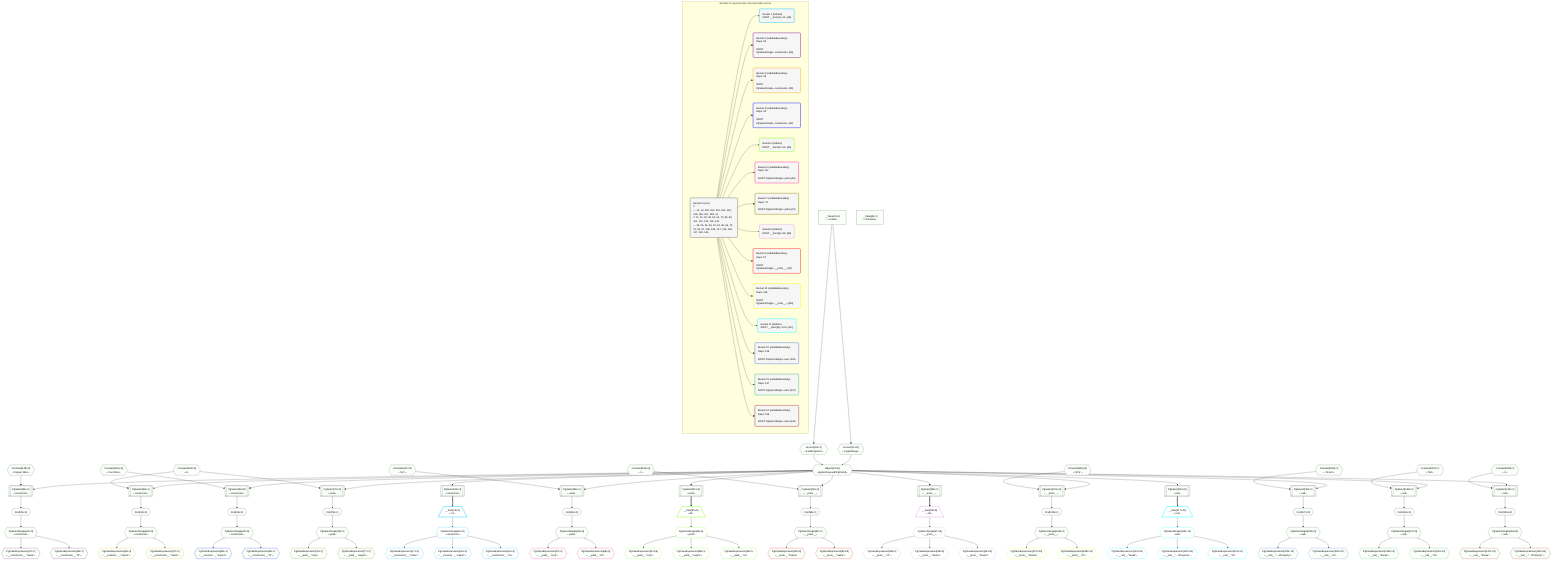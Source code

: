 %%{init: {'themeVariables': { 'fontSize': '12px'}}}%%
graph TD
    classDef path fill:#eee,stroke:#000,color:#000
    classDef plan fill:#fff,stroke-width:1px,color:#000
    classDef itemplan fill:#fff,stroke-width:2px,color:#000
    classDef unbatchedplan fill:#dff,stroke-width:1px,color:#000
    classDef sideeffectplan fill:#fcc,stroke-width:2px,color:#000
    classDef bucket fill:#f6f6f6,color:#000,stroke-width:2px,text-align:left


    %% plan dependencies
    Object14{{"Object[14∈0]<br />ᐸ{pgSettings,withPgClient}ᐳ"}}:::plan
    Access12{{"Access[12∈0]<br />ᐸ3.pgSettingsᐳ"}}:::plan
    Access13{{"Access[13∈0]<br />ᐸ3.withPgClientᐳ"}}:::plan
    Access12 & Access13 --> Object14
    PgSelect21[["PgSelect[21∈0]<br />ᐸconstructorᐳ"]]:::plan
    Constant149{{"Constant[149∈0]<br />ᐸ'Copper Wire'ᐳ"}}:::plan
    Object14 & Constant149 --> PgSelect21
    PgSelect30[["PgSelect[30∈0]<br />ᐸconstructorᐳ"]]:::plan
    Constant150{{"Constant[150∈0]<br />ᐸ2ᐳ"}}:::plan
    Object14 & Constant150 --> PgSelect30
    PgSelect39[["PgSelect[39∈0]<br />ᐸconstructorᐳ"]]:::plan
    Constant151{{"Constant[151∈0]<br />ᐸ'Iron Mine'ᐳ"}}:::plan
    Object14 & Constant151 --> PgSelect39
    PgSelect61[["PgSelect[61∈0]<br />ᐸyieldᐳ"]]:::plan
    Constant152{{"Constant[152∈0]<br />ᐸ'UK'ᐳ"}}:::plan
    Object14 & Constant152 --> PgSelect61
    PgSelect70[["PgSelect[70∈0]<br />ᐸyieldᐳ"]]:::plan
    Object14 & Constant150 --> PgSelect70
    PgSelect92[["PgSelect[92∈0]<br />ᐸ__proto__ᐳ"]]:::plan
    Constant154{{"Constant[154∈0]<br />ᐸ1ᐳ"}}:::plan
    Object14 & Constant154 --> PgSelect92
    PgSelect101[["PgSelect[101∈0]<br />ᐸ__proto__ᐳ"]]:::plan
    Constant155{{"Constant[155∈0]<br />ᐸ'VCS'ᐳ"}}:::plan
    Object14 & Constant155 --> PgSelect101
    PgSelect123[["PgSelect[123∈0]<br />ᐸnullᐳ"]]:::plan
    Constant156{{"Constant[156∈0]<br />ᐸ'10 am'ᐳ"}}:::plan
    Object14 & Constant156 --> PgSelect123
    PgSelect132[["PgSelect[132∈0]<br />ᐸnullᐳ"]]:::plan
    Constant157{{"Constant[157∈0]<br />ᐸ'flat'ᐳ"}}:::plan
    Object14 & Constant157 --> PgSelect132
    PgSelect141[["PgSelect[141∈0]<br />ᐸnullᐳ"]]:::plan
    Constant158{{"Constant[158∈0]<br />ᐸ3ᐳ"}}:::plan
    Object14 & Constant158 --> PgSelect141
    PgSelect11[["PgSelect[11∈0]<br />ᐸconstructorᐳ"]]:::plan
    Object14 --> PgSelect11
    __Value3["__Value[3∈0]<br />ᐸcontextᐳ"]:::plan
    __Value3 --> Access12
    __Value3 --> Access13
    First25{{"First[25∈0]"}}:::plan
    PgSelect21 --> First25
    PgSelectSingle26{{"PgSelectSingle[26∈0]<br />ᐸconstructorᐳ"}}:::plan
    First25 --> PgSelectSingle26
    First34{{"First[34∈0]"}}:::plan
    PgSelect30 --> First34
    PgSelectSingle35{{"PgSelectSingle[35∈0]<br />ᐸconstructorᐳ"}}:::plan
    First34 --> PgSelectSingle35
    First43{{"First[43∈0]"}}:::plan
    PgSelect39 --> First43
    PgSelectSingle44{{"PgSelectSingle[44∈0]<br />ᐸconstructorᐳ"}}:::plan
    First43 --> PgSelectSingle44
    PgSelect51[["PgSelect[51∈0]<br />ᐸyieldᐳ"]]:::plan
    Object14 --> PgSelect51
    First65{{"First[65∈0]"}}:::plan
    PgSelect61 --> First65
    PgSelectSingle66{{"PgSelectSingle[66∈0]<br />ᐸyieldᐳ"}}:::plan
    First65 --> PgSelectSingle66
    First74{{"First[74∈0]"}}:::plan
    PgSelect70 --> First74
    PgSelectSingle75{{"PgSelectSingle[75∈0]<br />ᐸyieldᐳ"}}:::plan
    First74 --> PgSelectSingle75
    PgSelect82[["PgSelect[82∈0]<br />ᐸ__proto__ᐳ"]]:::plan
    Object14 --> PgSelect82
    First96{{"First[96∈0]"}}:::plan
    PgSelect92 --> First96
    PgSelectSingle97{{"PgSelectSingle[97∈0]<br />ᐸ__proto__ᐳ"}}:::plan
    First96 --> PgSelectSingle97
    First105{{"First[105∈0]"}}:::plan
    PgSelect101 --> First105
    PgSelectSingle106{{"PgSelectSingle[106∈0]<br />ᐸ__proto__ᐳ"}}:::plan
    First105 --> PgSelectSingle106
    PgSelect113[["PgSelect[113∈0]<br />ᐸnullᐳ"]]:::plan
    Object14 --> PgSelect113
    First127{{"First[127∈0]"}}:::plan
    PgSelect123 --> First127
    PgSelectSingle128{{"PgSelectSingle[128∈0]<br />ᐸnullᐳ"}}:::plan
    First127 --> PgSelectSingle128
    First136{{"First[136∈0]"}}:::plan
    PgSelect132 --> First136
    PgSelectSingle137{{"PgSelectSingle[137∈0]<br />ᐸnullᐳ"}}:::plan
    First136 --> PgSelectSingle137
    First145{{"First[145∈0]"}}:::plan
    PgSelect141 --> First145
    PgSelectSingle146{{"PgSelectSingle[146∈0]<br />ᐸnullᐳ"}}:::plan
    First145 --> PgSelectSingle146
    __Value5["__Value[5∈0]<br />ᐸrootValueᐳ"]:::plan
    __Item15[/"__Item[15∈1]<br />ᐸ11ᐳ"\]:::itemplan
    PgSelect11 ==> __Item15
    PgSelectSingle16{{"PgSelectSingle[16∈1]<br />ᐸconstructorᐳ"}}:::plan
    __Item15 --> PgSelectSingle16
    PgClassExpression17{{"PgClassExpression[17∈1]<br />ᐸ__constructor__.”name”ᐳ"}}:::plan
    PgSelectSingle16 --> PgClassExpression17
    PgClassExpression18{{"PgClassExpression[18∈1]<br />ᐸ__construc..._.”export”ᐳ"}}:::plan
    PgSelectSingle16 --> PgClassExpression18
    PgClassExpression19{{"PgClassExpression[19∈1]<br />ᐸ__constructor__.”id”ᐳ"}}:::plan
    PgSelectSingle16 --> PgClassExpression19
    PgClassExpression27{{"PgClassExpression[27∈2]<br />ᐸ__constructor__.”name”ᐳ"}}:::plan
    PgSelectSingle26 --> PgClassExpression27
    PgClassExpression28{{"PgClassExpression[28∈2]<br />ᐸ__constructor__.”id”ᐳ"}}:::plan
    PgSelectSingle26 --> PgClassExpression28
    PgClassExpression36{{"PgClassExpression[36∈3]<br />ᐸ__construc..._.”export”ᐳ"}}:::plan
    PgSelectSingle35 --> PgClassExpression36
    PgClassExpression37{{"PgClassExpression[37∈3]<br />ᐸ__constructor__.”name”ᐳ"}}:::plan
    PgSelectSingle35 --> PgClassExpression37
    PgClassExpression45{{"PgClassExpression[45∈4]<br />ᐸ__construc..._.”export”ᐳ"}}:::plan
    PgSelectSingle44 --> PgClassExpression45
    PgClassExpression46{{"PgClassExpression[46∈4]<br />ᐸ__constructor__.”id”ᐳ"}}:::plan
    PgSelectSingle44 --> PgClassExpression46
    __Item55[/"__Item[55∈5]<br />ᐸ51ᐳ"\]:::itemplan
    PgSelect51 ==> __Item55
    PgSelectSingle56{{"PgSelectSingle[56∈5]<br />ᐸyieldᐳ"}}:::plan
    __Item55 --> PgSelectSingle56
    PgClassExpression57{{"PgClassExpression[57∈5]<br />ᐸ__yield__.”crop”ᐳ"}}:::plan
    PgSelectSingle56 --> PgClassExpression57
    PgClassExpression58{{"PgClassExpression[58∈5]<br />ᐸ__yield__.”export”ᐳ"}}:::plan
    PgSelectSingle56 --> PgClassExpression58
    PgClassExpression59{{"PgClassExpression[59∈5]<br />ᐸ__yield__.”id”ᐳ"}}:::plan
    PgSelectSingle56 --> PgClassExpression59
    PgClassExpression67{{"PgClassExpression[67∈6]<br />ᐸ__yield__.”crop”ᐳ"}}:::plan
    PgSelectSingle66 --> PgClassExpression67
    PgClassExpression68{{"PgClassExpression[68∈6]<br />ᐸ__yield__.”id”ᐳ"}}:::plan
    PgSelectSingle66 --> PgClassExpression68
    PgClassExpression76{{"PgClassExpression[76∈7]<br />ᐸ__yield__.”crop”ᐳ"}}:::plan
    PgSelectSingle75 --> PgClassExpression76
    PgClassExpression77{{"PgClassExpression[77∈7]<br />ᐸ__yield__.”export”ᐳ"}}:::plan
    PgSelectSingle75 --> PgClassExpression77
    __Item86[/"__Item[86∈8]<br />ᐸ82ᐳ"\]:::itemplan
    PgSelect82 ==> __Item86
    PgSelectSingle87{{"PgSelectSingle[87∈8]<br />ᐸ__proto__ᐳ"}}:::plan
    __Item86 --> PgSelectSingle87
    PgClassExpression88{{"PgClassExpression[88∈8]<br />ᐸ__proto__.”id”ᐳ"}}:::plan
    PgSelectSingle87 --> PgClassExpression88
    PgClassExpression89{{"PgClassExpression[89∈8]<br />ᐸ__proto__.”name”ᐳ"}}:::plan
    PgSelectSingle87 --> PgClassExpression89
    PgClassExpression90{{"PgClassExpression[90∈8]<br />ᐸ__proto__.”brand”ᐳ"}}:::plan
    PgSelectSingle87 --> PgClassExpression90
    PgClassExpression98{{"PgClassExpression[98∈9]<br />ᐸ__proto__.”brand”ᐳ"}}:::plan
    PgSelectSingle97 --> PgClassExpression98
    PgClassExpression99{{"PgClassExpression[99∈9]<br />ᐸ__proto__.”name”ᐳ"}}:::plan
    PgSelectSingle97 --> PgClassExpression99
    PgClassExpression107{{"PgClassExpression[107∈10]<br />ᐸ__proto__.”brand”ᐳ"}}:::plan
    PgSelectSingle106 --> PgClassExpression107
    PgClassExpression108{{"PgClassExpression[108∈10]<br />ᐸ__proto__.”id”ᐳ"}}:::plan
    PgSelectSingle106 --> PgClassExpression108
    __Item117[/"__Item[117∈11]<br />ᐸ113ᐳ"\]:::itemplan
    PgSelect113 ==> __Item117
    PgSelectSingle118{{"PgSelectSingle[118∈11]<br />ᐸnullᐳ"}}:::plan
    __Item117 --> PgSelectSingle118
    PgClassExpression119{{"PgClassExpression[119∈11]<br />ᐸ__null__.”break”ᐳ"}}:::plan
    PgSelectSingle118 --> PgClassExpression119
    PgClassExpression120{{"PgClassExpression[120∈11]<br />ᐸ__null__.”...nProperty”ᐳ"}}:::plan
    PgSelectSingle118 --> PgClassExpression120
    PgClassExpression121{{"PgClassExpression[121∈11]<br />ᐸ__null__.”id”ᐳ"}}:::plan
    PgSelectSingle118 --> PgClassExpression121
    PgClassExpression129{{"PgClassExpression[129∈12]<br />ᐸ__null__.”...nProperty”ᐳ"}}:::plan
    PgSelectSingle128 --> PgClassExpression129
    PgClassExpression130{{"PgClassExpression[130∈12]<br />ᐸ__null__.”id”ᐳ"}}:::plan
    PgSelectSingle128 --> PgClassExpression130
    PgClassExpression138{{"PgClassExpression[138∈13]<br />ᐸ__null__.”break”ᐳ"}}:::plan
    PgSelectSingle137 --> PgClassExpression138
    PgClassExpression139{{"PgClassExpression[139∈13]<br />ᐸ__null__.”id”ᐳ"}}:::plan
    PgSelectSingle137 --> PgClassExpression139
    PgClassExpression147{{"PgClassExpression[147∈14]<br />ᐸ__null__.”break”ᐳ"}}:::plan
    PgSelectSingle146 --> PgClassExpression147
    PgClassExpression148{{"PgClassExpression[148∈14]<br />ᐸ__null__.”...nProperty”ᐳ"}}:::plan
    PgSelectSingle146 --> PgClassExpression148

    %% define steps

    subgraph "Buckets for queries/v4/js-reserved-table-names"
    Bucket0("Bucket 0 (root)<br />1: <br />ᐳ: 12, 13, 149, 150, 151, 152, 154, 155, 156, 157, 158, 14<br />2: 11, 21, 30, 39, 51, 61, 70, 82, 92, 101, 113, 123, 132, 141<br />ᐳ: 25, 26, 34, 35, 43, 44, 65, 66, 74, 75, 96, 97, 105, 106, 127, 128, 136, 137, 145, 146"):::bucket
    classDef bucket0 stroke:#696969
    class Bucket0,__Value3,__Value5,PgSelect11,Access12,Access13,Object14,PgSelect21,First25,PgSelectSingle26,PgSelect30,First34,PgSelectSingle35,PgSelect39,First43,PgSelectSingle44,PgSelect51,PgSelect61,First65,PgSelectSingle66,PgSelect70,First74,PgSelectSingle75,PgSelect82,PgSelect92,First96,PgSelectSingle97,PgSelect101,First105,PgSelectSingle106,PgSelect113,PgSelect123,First127,PgSelectSingle128,PgSelect132,First136,PgSelectSingle137,PgSelect141,First145,PgSelectSingle146,Constant149,Constant150,Constant151,Constant152,Constant154,Constant155,Constant156,Constant157,Constant158 bucket0
    Bucket1("Bucket 1 (listItem)<br />ROOT __Item{1}ᐸ11ᐳ[15]"):::bucket
    classDef bucket1 stroke:#00bfff
    class Bucket1,__Item15,PgSelectSingle16,PgClassExpression17,PgClassExpression18,PgClassExpression19 bucket1
    Bucket2("Bucket 2 (nullableBoundary)<br />Deps: 26<br /><br />ROOT PgSelectSingleᐸconstructorᐳ[26]"):::bucket
    classDef bucket2 stroke:#7f007f
    class Bucket2,PgClassExpression27,PgClassExpression28 bucket2
    Bucket3("Bucket 3 (nullableBoundary)<br />Deps: 35<br /><br />ROOT PgSelectSingleᐸconstructorᐳ[35]"):::bucket
    classDef bucket3 stroke:#ffa500
    class Bucket3,PgClassExpression36,PgClassExpression37 bucket3
    Bucket4("Bucket 4 (nullableBoundary)<br />Deps: 44<br /><br />ROOT PgSelectSingleᐸconstructorᐳ[44]"):::bucket
    classDef bucket4 stroke:#0000ff
    class Bucket4,PgClassExpression45,PgClassExpression46 bucket4
    Bucket5("Bucket 5 (listItem)<br />ROOT __Item{5}ᐸ51ᐳ[55]"):::bucket
    classDef bucket5 stroke:#7fff00
    class Bucket5,__Item55,PgSelectSingle56,PgClassExpression57,PgClassExpression58,PgClassExpression59 bucket5
    Bucket6("Bucket 6 (nullableBoundary)<br />Deps: 66<br /><br />ROOT PgSelectSingleᐸyieldᐳ[66]"):::bucket
    classDef bucket6 stroke:#ff1493
    class Bucket6,PgClassExpression67,PgClassExpression68 bucket6
    Bucket7("Bucket 7 (nullableBoundary)<br />Deps: 75<br /><br />ROOT PgSelectSingleᐸyieldᐳ[75]"):::bucket
    classDef bucket7 stroke:#808000
    class Bucket7,PgClassExpression76,PgClassExpression77 bucket7
    Bucket8("Bucket 8 (listItem)<br />ROOT __Item{8}ᐸ82ᐳ[86]"):::bucket
    classDef bucket8 stroke:#dda0dd
    class Bucket8,__Item86,PgSelectSingle87,PgClassExpression88,PgClassExpression89,PgClassExpression90 bucket8
    Bucket9("Bucket 9 (nullableBoundary)<br />Deps: 97<br /><br />ROOT PgSelectSingleᐸ__proto__ᐳ[97]"):::bucket
    classDef bucket9 stroke:#ff0000
    class Bucket9,PgClassExpression98,PgClassExpression99 bucket9
    Bucket10("Bucket 10 (nullableBoundary)<br />Deps: 106<br /><br />ROOT PgSelectSingleᐸ__proto__ᐳ[106]"):::bucket
    classDef bucket10 stroke:#ffff00
    class Bucket10,PgClassExpression107,PgClassExpression108 bucket10
    Bucket11("Bucket 11 (listItem)<br />ROOT __Item{11}ᐸ113ᐳ[117]"):::bucket
    classDef bucket11 stroke:#00ffff
    class Bucket11,__Item117,PgSelectSingle118,PgClassExpression119,PgClassExpression120,PgClassExpression121 bucket11
    Bucket12("Bucket 12 (nullableBoundary)<br />Deps: 128<br /><br />ROOT PgSelectSingleᐸnullᐳ[128]"):::bucket
    classDef bucket12 stroke:#4169e1
    class Bucket12,PgClassExpression129,PgClassExpression130 bucket12
    Bucket13("Bucket 13 (nullableBoundary)<br />Deps: 137<br /><br />ROOT PgSelectSingleᐸnullᐳ[137]"):::bucket
    classDef bucket13 stroke:#3cb371
    class Bucket13,PgClassExpression138,PgClassExpression139 bucket13
    Bucket14("Bucket 14 (nullableBoundary)<br />Deps: 146<br /><br />ROOT PgSelectSingleᐸnullᐳ[146]"):::bucket
    classDef bucket14 stroke:#a52a2a
    class Bucket14,PgClassExpression147,PgClassExpression148 bucket14
    Bucket0 --> Bucket1 & Bucket2 & Bucket3 & Bucket4 & Bucket5 & Bucket6 & Bucket7 & Bucket8 & Bucket9 & Bucket10 & Bucket11 & Bucket12 & Bucket13 & Bucket14
    classDef unary fill:#fafffa,borderWidth:8px
    class Object14,PgSelect21,PgSelect30,PgSelect39,PgSelect61,PgSelect70,PgSelect92,PgSelect101,PgSelect123,PgSelect132,PgSelect141,PgSelect11,Access12,Access13,First25,PgSelectSingle26,First34,PgSelectSingle35,First43,PgSelectSingle44,PgSelect51,First65,PgSelectSingle66,First74,PgSelectSingle75,PgSelect82,First96,PgSelectSingle97,First105,PgSelectSingle106,PgSelect113,First127,PgSelectSingle128,First136,PgSelectSingle137,First145,PgSelectSingle146,__Value3,__Value5,Constant149,Constant150,Constant151,Constant152,Constant154,Constant155,Constant156,Constant157,Constant158,PgClassExpression27,PgClassExpression28,PgClassExpression36,PgClassExpression37,PgClassExpression45,PgClassExpression46,PgClassExpression67,PgClassExpression68,PgClassExpression76,PgClassExpression77,PgClassExpression98,PgClassExpression99,PgClassExpression107,PgClassExpression108,PgClassExpression129,PgClassExpression130,PgClassExpression138,PgClassExpression139,PgClassExpression147,PgClassExpression148 unary
    end